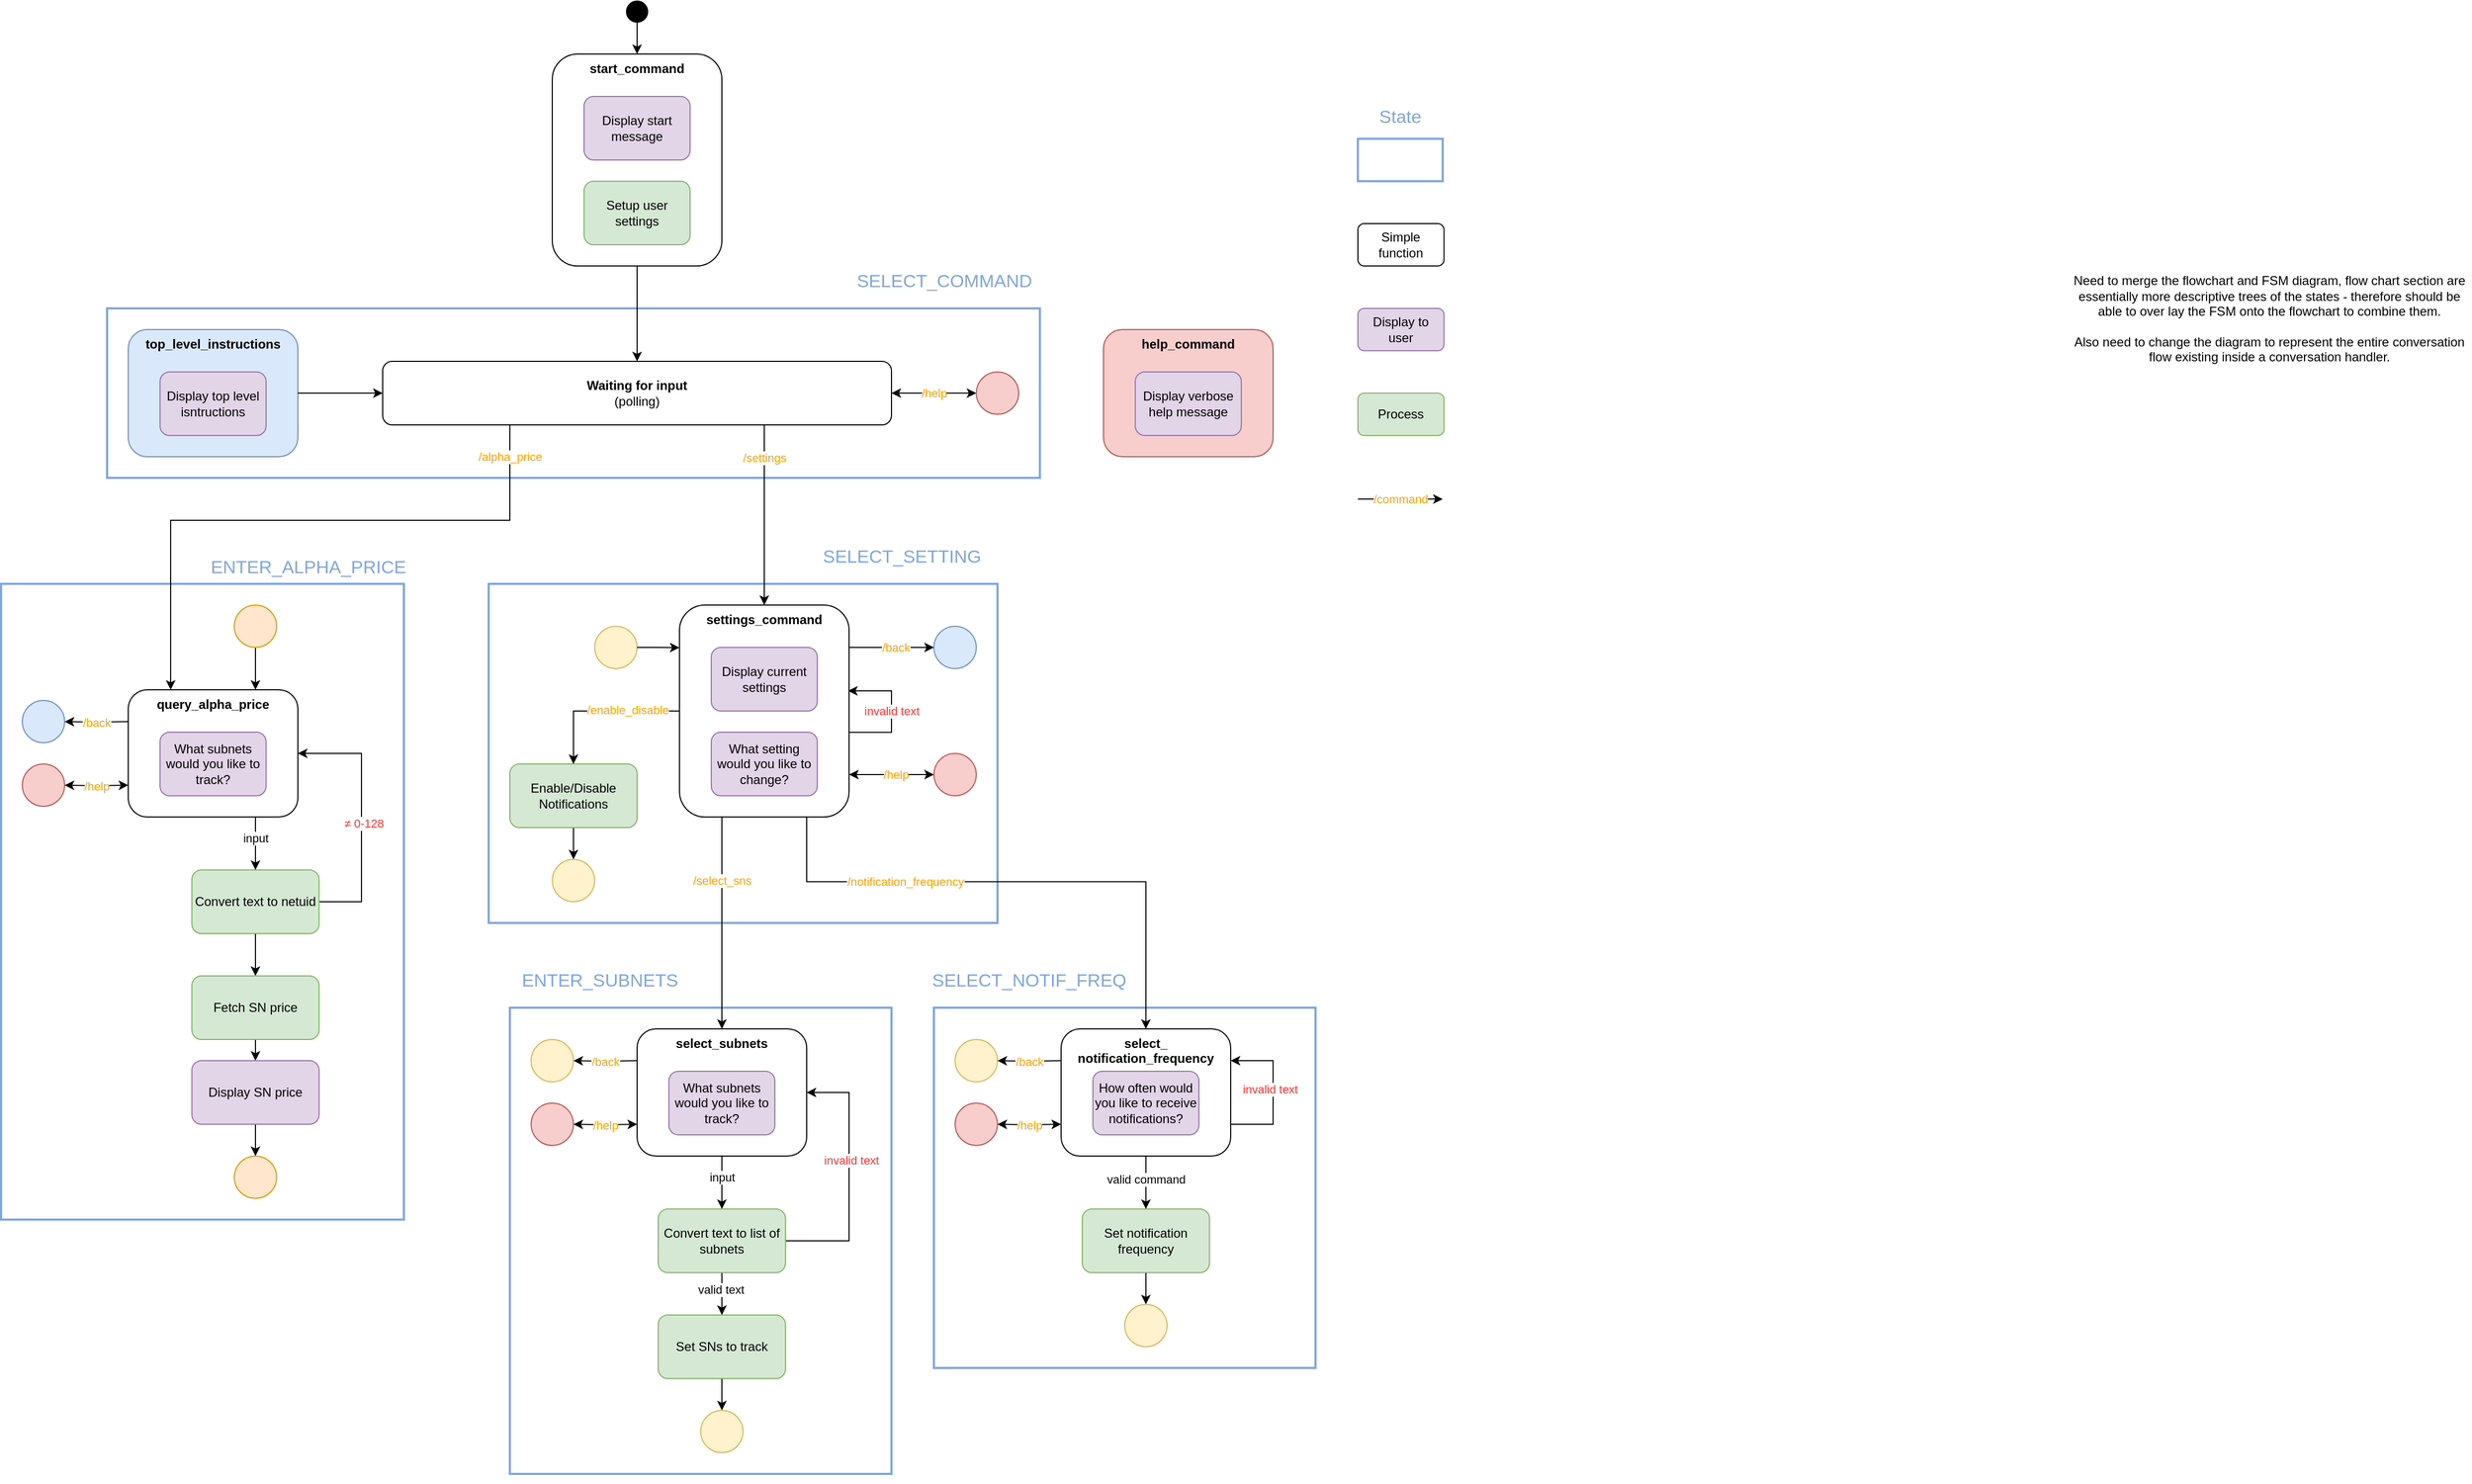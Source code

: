 <mxfile version="28.1.2">
  <diagram name="Page-1" id="XV9nOU-cCasRTA006Sbc">
    <mxGraphModel dx="2037" dy="1139" grid="1" gridSize="10" guides="1" tooltips="1" connect="1" arrows="1" fold="1" page="1" pageScale="1" pageWidth="3300" pageHeight="2339" math="0" shadow="0">
      <root>
        <mxCell id="0" />
        <mxCell id="vuhYbp5AzckPE8dJ_lm1-1" value="FSM Diagram" parent="0" />
        <mxCell id="vuhYbp5AzckPE8dJ_lm1-2" value="" style="rounded=0;whiteSpace=wrap;html=1;fillColor=none;strokeWidth=2;strokeColor=#7EA6E0;" vertex="1" parent="vuhYbp5AzckPE8dJ_lm1-1">
          <mxGeometry x="640" y="980" width="360" height="440" as="geometry" />
        </mxCell>
        <mxCell id="vuhYbp5AzckPE8dJ_lm1-6" value="&lt;font style=&quot;font-size: 17px;&quot;&gt;ENTER_SUBNETS&lt;/font&gt;" style="text;html=1;align=center;verticalAlign=middle;whiteSpace=wrap;rounded=0;fontColor=#7EA6E0;" vertex="1" parent="vuhYbp5AzckPE8dJ_lm1-1">
          <mxGeometry x="640" y="940" width="170" height="30" as="geometry" />
        </mxCell>
        <mxCell id="vuhYbp5AzckPE8dJ_lm1-36" value="&lt;font style=&quot;font-size: 17px;&quot;&gt;SELECT_SETTING&lt;/font&gt;" style="text;html=1;align=center;verticalAlign=middle;whiteSpace=wrap;rounded=0;fontColor=#7EA6E0;" vertex="1" parent="vuhYbp5AzckPE8dJ_lm1-1">
          <mxGeometry x="920" y="540" width="180" height="30" as="geometry" />
        </mxCell>
        <mxCell id="vuhYbp5AzckPE8dJ_lm1-56" value="&lt;font style=&quot;font-size: 17px;&quot;&gt;SELECT_NOTIF_FREQ&lt;/font&gt;" style="text;html=1;align=center;verticalAlign=middle;whiteSpace=wrap;rounded=0;fontColor=#7EA6E0;" vertex="1" parent="vuhYbp5AzckPE8dJ_lm1-1">
          <mxGeometry x="1040" y="940" width="180" height="30" as="geometry" />
        </mxCell>
        <mxCell id="vuhYbp5AzckPE8dJ_lm1-55" value="" style="rounded=0;whiteSpace=wrap;html=1;fillColor=none;strokeWidth=2;strokeColor=#7EA6E0;" vertex="1" parent="vuhYbp5AzckPE8dJ_lm1-1">
          <mxGeometry x="1040" y="980" width="360" height="340" as="geometry" />
        </mxCell>
        <mxCell id="vuhYbp5AzckPE8dJ_lm1-82" value="" style="rounded=0;whiteSpace=wrap;html=1;fillColor=none;strokeWidth=2;strokeColor=#7EA6E0;" vertex="1" parent="vuhYbp5AzckPE8dJ_lm1-1">
          <mxGeometry x="160" y="580" width="380" height="600" as="geometry" />
        </mxCell>
        <mxCell id="vuhYbp5AzckPE8dJ_lm1-83" value="&lt;font style=&quot;font-size: 17px;&quot;&gt;ENTER_ALPHA_PRICE&lt;/font&gt;" style="text;html=1;align=center;verticalAlign=middle;whiteSpace=wrap;rounded=0;fontColor=#7EA6E0;" vertex="1" parent="vuhYbp5AzckPE8dJ_lm1-1">
          <mxGeometry x="360" y="550" width="180" height="30" as="geometry" />
        </mxCell>
        <mxCell id="vuhYbp5AzckPE8dJ_lm1-116" style="edgeStyle=orthogonalEdgeStyle;rounded=0;orthogonalLoop=1;jettySize=auto;html=1;exitX=0.5;exitY=1;exitDx=0;exitDy=0;" edge="1" parent="vuhYbp5AzckPE8dJ_lm1-1" source="vuhYbp5AzckPE8dJ_lm1-82" target="vuhYbp5AzckPE8dJ_lm1-82">
          <mxGeometry relative="1" as="geometry" />
        </mxCell>
        <mxCell id="vuhYbp5AzckPE8dJ_lm1-123" value="" style="rounded=0;whiteSpace=wrap;html=1;fillColor=none;strokeWidth=2;strokeColor=#7EA6E0;" vertex="1" parent="vuhYbp5AzckPE8dJ_lm1-1">
          <mxGeometry x="260" y="320" width="880" height="160" as="geometry" />
        </mxCell>
        <mxCell id="g-q1b3k58Hb_5yhpZJCZ-4" value="&lt;font style=&quot;font-size: 17px;&quot;&gt;SELECT_COMMAND&lt;/font&gt;" style="text;html=1;align=center;verticalAlign=middle;whiteSpace=wrap;rounded=0;fontColor=#7EA6E0;" vertex="1" parent="vuhYbp5AzckPE8dJ_lm1-1">
          <mxGeometry x="960" y="280" width="180" height="30" as="geometry" />
        </mxCell>
        <mxCell id="vuhYbp5AzckPE8dJ_lm1-35" value="" style="rounded=0;whiteSpace=wrap;html=1;fillColor=none;strokeWidth=2;strokeColor=#7EA6E0;" vertex="1" parent="vuhYbp5AzckPE8dJ_lm1-1">
          <mxGeometry x="620" y="580" width="480" height="320" as="geometry" />
        </mxCell>
        <mxCell id="g-q1b3k58Hb_5yhpZJCZ-28" style="edgeStyle=orthogonalEdgeStyle;rounded=0;orthogonalLoop=1;jettySize=auto;html=1;exitX=0.5;exitY=1;exitDx=0;exitDy=0;" edge="1" parent="vuhYbp5AzckPE8dJ_lm1-1" source="vuhYbp5AzckPE8dJ_lm1-2" target="vuhYbp5AzckPE8dJ_lm1-2">
          <mxGeometry relative="1" as="geometry" />
        </mxCell>
        <mxCell id="1" value="Flowchart" parent="0" />
        <mxCell id="Lp4z5Caae7FcFv9rg25u-4" value="" style="ellipse;whiteSpace=wrap;html=1;aspect=fixed;labelBackgroundColor=#000000;textShadow=0;strokeColor=default;gradientColor=none;fillColor=#000000;" parent="1" vertex="1">
          <mxGeometry x="750" y="30" width="20" height="20" as="geometry" />
        </mxCell>
        <mxCell id="vuhYbp5AzckPE8dJ_lm1-118" style="edgeStyle=orthogonalEdgeStyle;rounded=0;orthogonalLoop=1;jettySize=auto;html=1;exitX=0.75;exitY=1;exitDx=0;exitDy=0;entryX=0.5;entryY=0;entryDx=0;entryDy=0;" edge="1" parent="1" source="Lp4z5Caae7FcFv9rg25u-6" target="Lp4z5Caae7FcFv9rg25u-12">
          <mxGeometry relative="1" as="geometry" />
        </mxCell>
        <mxCell id="vuhYbp5AzckPE8dJ_lm1-122" value="/settings" style="edgeLabel;html=1;align=center;verticalAlign=middle;resizable=0;points=[];fontColor=#FFA100;" vertex="1" connectable="0" parent="vuhYbp5AzckPE8dJ_lm1-118">
          <mxGeometry x="0.17" y="3" relative="1" as="geometry">
            <mxPoint x="-3" y="-69" as="offset" />
          </mxGeometry>
        </mxCell>
        <mxCell id="g-q1b3k58Hb_5yhpZJCZ-8" style="edgeStyle=orthogonalEdgeStyle;rounded=0;orthogonalLoop=1;jettySize=auto;html=1;exitX=0.25;exitY=1;exitDx=0;exitDy=0;entryX=0.25;entryY=0;entryDx=0;entryDy=0;" edge="1" parent="1" source="Lp4z5Caae7FcFv9rg25u-6" target="vuhYbp5AzckPE8dJ_lm1-88">
          <mxGeometry relative="1" as="geometry">
            <Array as="points">
              <mxPoint x="640" y="520" />
              <mxPoint x="320" y="520" />
            </Array>
          </mxGeometry>
        </mxCell>
        <mxCell id="g-q1b3k58Hb_5yhpZJCZ-9" value="/alpha_price" style="edgeLabel;html=1;align=center;verticalAlign=middle;resizable=0;points=[];fontColor=#FFA100;" vertex="1" connectable="0" parent="g-q1b3k58Hb_5yhpZJCZ-8">
          <mxGeometry x="-0.199" y="-5" relative="1" as="geometry">
            <mxPoint x="138" y="-55" as="offset" />
          </mxGeometry>
        </mxCell>
        <mxCell id="g-q1b3k58Hb_5yhpZJCZ-51" style="rounded=0;orthogonalLoop=1;jettySize=auto;html=1;exitX=1;exitY=0.5;exitDx=0;exitDy=0;entryX=0;entryY=0.5;entryDx=0;entryDy=0;edgeStyle=orthogonalEdgeStyle;startArrow=classic;startFill=1;" edge="1" parent="1" source="Lp4z5Caae7FcFv9rg25u-6" target="g-q1b3k58Hb_5yhpZJCZ-49">
          <mxGeometry relative="1" as="geometry" />
        </mxCell>
        <mxCell id="g-q1b3k58Hb_5yhpZJCZ-53" value="/help" style="edgeLabel;html=1;align=center;verticalAlign=middle;resizable=0;points=[];fontColor=#FFA100;" vertex="1" connectable="0" parent="g-q1b3k58Hb_5yhpZJCZ-51">
          <mxGeometry x="0.3" relative="1" as="geometry">
            <mxPoint x="-12" as="offset" />
          </mxGeometry>
        </mxCell>
        <mxCell id="Lp4z5Caae7FcFv9rg25u-6" value="&lt;b&gt;Waiting for input&lt;/b&gt;&lt;div&gt;(polling)&lt;/div&gt;" style="rounded=1;whiteSpace=wrap;html=1;" parent="1" vertex="1">
          <mxGeometry x="520" y="370" width="480" height="60" as="geometry" />
        </mxCell>
        <mxCell id="Lp4z5Caae7FcFv9rg25u-70" value="" style="ellipse;whiteSpace=wrap;html=1;aspect=fixed;fillColor=#dae8fc;strokeColor=#6c8ebf;" parent="1" vertex="1">
          <mxGeometry x="1040" y="620.0" width="40" height="40" as="geometry" />
        </mxCell>
        <mxCell id="vuhYbp5AzckPE8dJ_lm1-33" style="edgeStyle=orthogonalEdgeStyle;rounded=0;orthogonalLoop=1;jettySize=auto;html=1;exitX=0.5;exitY=1;exitDx=0;exitDy=0;entryX=0.5;entryY=0;entryDx=0;entryDy=0;" edge="1" parent="1" source="Lp4z5Caae7FcFv9rg25u-71" target="Lp4z5Caae7FcFv9rg25u-92">
          <mxGeometry relative="1" as="geometry" />
        </mxCell>
        <mxCell id="Lp4z5Caae7FcFv9rg25u-71" value="Enable/Disable Notifications" style="rounded=1;whiteSpace=wrap;html=1;fontSize=12;fillColor=#d5e8d4;strokeColor=#82b366;" parent="1" vertex="1">
          <mxGeometry x="640" y="750" width="120" height="60" as="geometry" />
        </mxCell>
        <mxCell id="Lp4z5Caae7FcFv9rg25u-92" value="" style="ellipse;whiteSpace=wrap;html=1;aspect=fixed;fillColor=#fff2cc;strokeColor=#d6b656;" parent="1" vertex="1">
          <mxGeometry x="680" y="840" width="40" height="40" as="geometry" />
        </mxCell>
        <mxCell id="Lp4z5Caae7FcFv9rg25u-93" value="" style="ellipse;whiteSpace=wrap;html=1;aspect=fixed;fillColor=#fff2cc;strokeColor=#d6b656;" parent="1" vertex="1">
          <mxGeometry x="720" y="620.0" width="40" height="40" as="geometry" />
        </mxCell>
        <mxCell id="6vMi8f0aGzAGG_0m192k-1" value="Need to merge the flowchart and FSM diagram, flow chart section are essentially more descriptive trees of the states - therefore should be able to over lay the FSM onto the flowchart to combine them.&lt;br&gt;&lt;br&gt;Also need to change the diagram to represent the entire conversation flow existing inside a conversation handler." style="text;html=1;align=center;verticalAlign=middle;whiteSpace=wrap;rounded=0;" vertex="1" parent="1">
          <mxGeometry x="2110" y="260" width="380" height="140" as="geometry" />
        </mxCell>
        <mxCell id="6vMi8f0aGzAGG_0m192k-5" value="Display to user" style="rounded=1;whiteSpace=wrap;html=1;fillColor=#e1d5e7;strokeColor=#9673a6;" vertex="1" parent="1">
          <mxGeometry x="1440" y="320" width="81.25" height="40" as="geometry" />
        </mxCell>
        <mxCell id="6vMi8f0aGzAGG_0m192k-6" value="Process" style="rounded=1;whiteSpace=wrap;html=1;fillColor=#d5e8d4;strokeColor=#82b366;" vertex="1" parent="1">
          <mxGeometry x="1440" y="400" width="81.25" height="40" as="geometry" />
        </mxCell>
        <mxCell id="6vMi8f0aGzAGG_0m192k-8" value="" style="rounded=0;whiteSpace=wrap;html=1;fillColor=none;strokeWidth=2;strokeColor=#7EA6E0;" vertex="1" parent="1">
          <mxGeometry x="1440" y="160" width="80" height="40" as="geometry" />
        </mxCell>
        <mxCell id="6vMi8f0aGzAGG_0m192k-9" value="&lt;font style=&quot;font-size: 17px;&quot;&gt;State&lt;/font&gt;" style="text;html=1;align=center;verticalAlign=middle;whiteSpace=wrap;rounded=0;fontColor=#7EA6E0;" vertex="1" parent="1">
          <mxGeometry x="1440" y="129.52" width="80" height="20" as="geometry" />
        </mxCell>
        <mxCell id="6vMi8f0aGzAGG_0m192k-12" value="Simple function" style="rounded=1;whiteSpace=wrap;html=1;" vertex="1" parent="1">
          <mxGeometry x="1440" y="240.0" width="81.25" height="40" as="geometry" />
        </mxCell>
        <mxCell id="vuhYbp5AzckPE8dJ_lm1-12" value="" style="group" vertex="1" connectable="0" parent="1">
          <mxGeometry x="810" y="621.17" width="310" height="330.0" as="geometry" />
        </mxCell>
        <mxCell id="vuhYbp5AzckPE8dJ_lm1-80" style="edgeStyle=orthogonalEdgeStyle;rounded=0;orthogonalLoop=1;jettySize=auto;html=1;exitX=1;exitY=0.75;exitDx=0;exitDy=0;entryX=0.994;entryY=0.405;entryDx=0;entryDy=0;entryPerimeter=0;" edge="1" parent="vuhYbp5AzckPE8dJ_lm1-12" source="Lp4z5Caae7FcFv9rg25u-12" target="Lp4z5Caae7FcFv9rg25u-12">
          <mxGeometry relative="1" as="geometry">
            <mxPoint x="150" y="68.83" as="targetPoint" />
            <Array as="points">
              <mxPoint x="150" y="99" />
              <mxPoint x="190" y="99" />
              <mxPoint x="190" y="60" />
            </Array>
          </mxGeometry>
        </mxCell>
        <mxCell id="vuhYbp5AzckPE8dJ_lm1-81" value="invalid text" style="edgeLabel;html=1;align=center;verticalAlign=middle;resizable=0;points=[];fontColor=#FF3333;" vertex="1" connectable="0" parent="vuhYbp5AzckPE8dJ_lm1-80">
          <mxGeometry x="0.121" relative="1" as="geometry">
            <mxPoint y="-6" as="offset" />
          </mxGeometry>
        </mxCell>
        <mxCell id="Lp4z5Caae7FcFv9rg25u-12" value="&lt;b&gt;settings_command&lt;/b&gt;" style="rounded=1;whiteSpace=wrap;html=1;fontSize=12;verticalAlign=top;" parent="vuhYbp5AzckPE8dJ_lm1-12" vertex="1">
          <mxGeometry x="-10" y="-21.17" width="160" height="200" as="geometry" />
        </mxCell>
        <mxCell id="Lp4z5Caae7FcFv9rg25u-66" value="Display current settings" style="rounded=1;whiteSpace=wrap;html=1;fillColor=#e1d5e7;strokeColor=#9673a6;" parent="vuhYbp5AzckPE8dJ_lm1-12" vertex="1">
          <mxGeometry x="20" y="18.83" width="100" height="60" as="geometry" />
        </mxCell>
        <mxCell id="Lp4z5Caae7FcFv9rg25u-67" value="What setting would you like to change?" style="rounded=1;whiteSpace=wrap;html=1;fillColor=#e1d5e7;strokeColor=#9673a6;" parent="vuhYbp5AzckPE8dJ_lm1-12" vertex="1">
          <mxGeometry x="20" y="98.83" width="100" height="60" as="geometry" />
        </mxCell>
        <mxCell id="vuhYbp5AzckPE8dJ_lm1-10" style="edgeStyle=orthogonalEdgeStyle;rounded=0;orthogonalLoop=1;jettySize=auto;html=1;exitX=0.5;exitY=1;exitDx=0;exitDy=0;" edge="1" parent="vuhYbp5AzckPE8dJ_lm1-12" source="Lp4z5Caae7FcFv9rg25u-12" target="Lp4z5Caae7FcFv9rg25u-12">
          <mxGeometry relative="1" as="geometry" />
        </mxCell>
        <mxCell id="vuhYbp5AzckPE8dJ_lm1-11" style="edgeStyle=orthogonalEdgeStyle;rounded=0;orthogonalLoop=1;jettySize=auto;html=1;exitX=0.5;exitY=1;exitDx=0;exitDy=0;" edge="1" parent="vuhYbp5AzckPE8dJ_lm1-12" source="Lp4z5Caae7FcFv9rg25u-12" target="Lp4z5Caae7FcFv9rg25u-12">
          <mxGeometry relative="1" as="geometry" />
        </mxCell>
        <mxCell id="g-q1b3k58Hb_5yhpZJCZ-57" value="" style="ellipse;whiteSpace=wrap;html=1;aspect=fixed;fillColor=#f8cecc;strokeColor=#b85450;" vertex="1" parent="vuhYbp5AzckPE8dJ_lm1-12">
          <mxGeometry x="230" y="118.83" width="40" height="40" as="geometry" />
        </mxCell>
        <mxCell id="g-q1b3k58Hb_5yhpZJCZ-58" style="edgeStyle=orthogonalEdgeStyle;rounded=0;orthogonalLoop=1;jettySize=auto;html=1;entryX=0;entryY=0.5;entryDx=0;entryDy=0;startArrow=classic;startFill=1;" edge="1" target="g-q1b3k58Hb_5yhpZJCZ-57" parent="vuhYbp5AzckPE8dJ_lm1-12">
          <mxGeometry relative="1" as="geometry">
            <mxPoint x="150" y="138.83" as="sourcePoint" />
            <Array as="points">
              <mxPoint x="150" y="138.83" />
            </Array>
          </mxGeometry>
        </mxCell>
        <mxCell id="g-q1b3k58Hb_5yhpZJCZ-59" value="/help" style="edgeLabel;html=1;align=center;verticalAlign=middle;resizable=0;points=[];fontColor=#FFA100;" vertex="1" connectable="0" parent="g-q1b3k58Hb_5yhpZJCZ-58">
          <mxGeometry x="0.24" y="-3" relative="1" as="geometry">
            <mxPoint x="-6" y="-3" as="offset" />
          </mxGeometry>
        </mxCell>
        <mxCell id="vuhYbp5AzckPE8dJ_lm1-20" value="" style="group" vertex="1" connectable="0" parent="1">
          <mxGeometry x="1200" y="340" width="160" height="120" as="geometry" />
        </mxCell>
        <mxCell id="vuhYbp5AzckPE8dJ_lm1-14" value="&lt;b&gt;help_command&lt;/b&gt;" style="rounded=1;whiteSpace=wrap;html=1;fontSize=12;verticalAlign=top;fillColor=#f8cecc;strokeColor=#b85450;" vertex="1" parent="vuhYbp5AzckPE8dJ_lm1-20">
          <mxGeometry width="160" height="120" as="geometry" />
        </mxCell>
        <mxCell id="vuhYbp5AzckPE8dJ_lm1-15" value="Display verbose help message" style="rounded=1;whiteSpace=wrap;html=1;fillColor=#e1d5e7;strokeColor=#9673a6;" vertex="1" parent="vuhYbp5AzckPE8dJ_lm1-20">
          <mxGeometry x="30" y="40.0" width="100" height="60" as="geometry" />
        </mxCell>
        <mxCell id="vuhYbp5AzckPE8dJ_lm1-17" style="edgeStyle=orthogonalEdgeStyle;rounded=0;orthogonalLoop=1;jettySize=auto;html=1;exitX=0.5;exitY=1;exitDx=0;exitDy=0;" edge="1" parent="vuhYbp5AzckPE8dJ_lm1-20" source="vuhYbp5AzckPE8dJ_lm1-14" target="vuhYbp5AzckPE8dJ_lm1-14">
          <mxGeometry relative="1" as="geometry" />
        </mxCell>
        <mxCell id="vuhYbp5AzckPE8dJ_lm1-18" style="edgeStyle=orthogonalEdgeStyle;rounded=0;orthogonalLoop=1;jettySize=auto;html=1;exitX=0.5;exitY=1;exitDx=0;exitDy=0;" edge="1" parent="vuhYbp5AzckPE8dJ_lm1-20" source="vuhYbp5AzckPE8dJ_lm1-14" target="vuhYbp5AzckPE8dJ_lm1-14">
          <mxGeometry relative="1" as="geometry" />
        </mxCell>
        <mxCell id="vuhYbp5AzckPE8dJ_lm1-19" style="edgeStyle=orthogonalEdgeStyle;rounded=0;orthogonalLoop=1;jettySize=auto;html=1;exitX=0.5;exitY=1;exitDx=0;exitDy=0;" edge="1" parent="vuhYbp5AzckPE8dJ_lm1-20" source="vuhYbp5AzckPE8dJ_lm1-14" target="vuhYbp5AzckPE8dJ_lm1-14">
          <mxGeometry relative="1" as="geometry" />
        </mxCell>
        <mxCell id="vuhYbp5AzckPE8dJ_lm1-22" value="" style="group" vertex="1" connectable="0" parent="1">
          <mxGeometry x="280" y="340" width="160" height="120" as="geometry" />
        </mxCell>
        <mxCell id="vuhYbp5AzckPE8dJ_lm1-23" value="&lt;b&gt;top_level_instructions&lt;/b&gt;" style="rounded=1;whiteSpace=wrap;html=1;fontSize=12;verticalAlign=top;fillColor=#dae8fc;strokeColor=#6c8ebf;" vertex="1" parent="vuhYbp5AzckPE8dJ_lm1-22">
          <mxGeometry width="160" height="120" as="geometry" />
        </mxCell>
        <mxCell id="vuhYbp5AzckPE8dJ_lm1-24" value="Display top level isntructions" style="rounded=1;whiteSpace=wrap;html=1;fillColor=#e1d5e7;strokeColor=#9673a6;" vertex="1" parent="vuhYbp5AzckPE8dJ_lm1-22">
          <mxGeometry x="30" y="40.0" width="100" height="60" as="geometry" />
        </mxCell>
        <mxCell id="vuhYbp5AzckPE8dJ_lm1-25" style="edgeStyle=orthogonalEdgeStyle;rounded=0;orthogonalLoop=1;jettySize=auto;html=1;exitX=0.5;exitY=1;exitDx=0;exitDy=0;" edge="1" parent="vuhYbp5AzckPE8dJ_lm1-22" source="vuhYbp5AzckPE8dJ_lm1-23" target="vuhYbp5AzckPE8dJ_lm1-23">
          <mxGeometry relative="1" as="geometry" />
        </mxCell>
        <mxCell id="vuhYbp5AzckPE8dJ_lm1-26" style="edgeStyle=orthogonalEdgeStyle;rounded=0;orthogonalLoop=1;jettySize=auto;html=1;exitX=0.5;exitY=1;exitDx=0;exitDy=0;" edge="1" parent="vuhYbp5AzckPE8dJ_lm1-22" source="vuhYbp5AzckPE8dJ_lm1-23" target="vuhYbp5AzckPE8dJ_lm1-23">
          <mxGeometry relative="1" as="geometry" />
        </mxCell>
        <mxCell id="vuhYbp5AzckPE8dJ_lm1-27" style="edgeStyle=orthogonalEdgeStyle;rounded=0;orthogonalLoop=1;jettySize=auto;html=1;exitX=0.5;exitY=1;exitDx=0;exitDy=0;" edge="1" parent="vuhYbp5AzckPE8dJ_lm1-22" source="vuhYbp5AzckPE8dJ_lm1-23" target="vuhYbp5AzckPE8dJ_lm1-23">
          <mxGeometry relative="1" as="geometry" />
        </mxCell>
        <mxCell id="vuhYbp5AzckPE8dJ_lm1-29" style="edgeStyle=orthogonalEdgeStyle;rounded=0;orthogonalLoop=1;jettySize=auto;html=1;entryX=0;entryY=0.5;entryDx=0;entryDy=0;" edge="1" parent="1" target="Lp4z5Caae7FcFv9rg25u-70">
          <mxGeometry relative="1" as="geometry">
            <mxPoint x="960" y="640" as="sourcePoint" />
            <Array as="points">
              <mxPoint x="960" y="640" />
            </Array>
          </mxGeometry>
        </mxCell>
        <mxCell id="vuhYbp5AzckPE8dJ_lm1-31" value="/back" style="edgeLabel;html=1;align=center;verticalAlign=middle;resizable=0;points=[];fontColor=#FFA100;" vertex="1" connectable="0" parent="vuhYbp5AzckPE8dJ_lm1-29">
          <mxGeometry x="0.24" y="-3" relative="1" as="geometry">
            <mxPoint x="-6" y="-3" as="offset" />
          </mxGeometry>
        </mxCell>
        <mxCell id="vuhYbp5AzckPE8dJ_lm1-30" style="edgeStyle=orthogonalEdgeStyle;rounded=0;orthogonalLoop=1;jettySize=auto;html=1;exitX=1;exitY=0.5;exitDx=0;exitDy=0;entryX=0;entryY=0.201;entryDx=0;entryDy=0;entryPerimeter=0;" edge="1" parent="1" source="Lp4z5Caae7FcFv9rg25u-93" target="Lp4z5Caae7FcFv9rg25u-12">
          <mxGeometry relative="1" as="geometry" />
        </mxCell>
        <mxCell id="vuhYbp5AzckPE8dJ_lm1-32" style="edgeStyle=orthogonalEdgeStyle;rounded=0;orthogonalLoop=1;jettySize=auto;html=1;exitX=0;exitY=0.5;exitDx=0;exitDy=0;entryX=0.5;entryY=0;entryDx=0;entryDy=0;" edge="1" parent="1" source="Lp4z5Caae7FcFv9rg25u-12" target="Lp4z5Caae7FcFv9rg25u-71">
          <mxGeometry relative="1" as="geometry" />
        </mxCell>
        <mxCell id="vuhYbp5AzckPE8dJ_lm1-34" value="/enable_disable" style="edgeLabel;html=1;align=center;verticalAlign=middle;resizable=0;points=[];fontColor=#FFA100;" vertex="1" connectable="0" parent="vuhYbp5AzckPE8dJ_lm1-32">
          <mxGeometry x="-0.356" y="2" relative="1" as="geometry">
            <mxPoint x="-1" y="-3" as="offset" />
          </mxGeometry>
        </mxCell>
        <mxCell id="vuhYbp5AzckPE8dJ_lm1-37" value="" style="group" vertex="1" connectable="0" parent="1">
          <mxGeometry x="760" y="1000" width="160" height="120" as="geometry" />
        </mxCell>
        <mxCell id="vuhYbp5AzckPE8dJ_lm1-38" value="&lt;b&gt;select_subnets&lt;/b&gt;" style="rounded=1;whiteSpace=wrap;html=1;fontSize=12;verticalAlign=top;" vertex="1" parent="vuhYbp5AzckPE8dJ_lm1-37">
          <mxGeometry width="160" height="120" as="geometry" />
        </mxCell>
        <mxCell id="vuhYbp5AzckPE8dJ_lm1-39" value="What subnets would you like to track?" style="rounded=1;whiteSpace=wrap;html=1;fillColor=#e1d5e7;strokeColor=#9673a6;" vertex="1" parent="vuhYbp5AzckPE8dJ_lm1-37">
          <mxGeometry x="30" y="40.0" width="100" height="60" as="geometry" />
        </mxCell>
        <mxCell id="vuhYbp5AzckPE8dJ_lm1-40" style="edgeStyle=orthogonalEdgeStyle;rounded=0;orthogonalLoop=1;jettySize=auto;html=1;exitX=0.5;exitY=1;exitDx=0;exitDy=0;" edge="1" parent="vuhYbp5AzckPE8dJ_lm1-37" source="vuhYbp5AzckPE8dJ_lm1-38" target="vuhYbp5AzckPE8dJ_lm1-38">
          <mxGeometry relative="1" as="geometry" />
        </mxCell>
        <mxCell id="vuhYbp5AzckPE8dJ_lm1-41" style="edgeStyle=orthogonalEdgeStyle;rounded=0;orthogonalLoop=1;jettySize=auto;html=1;exitX=0.5;exitY=1;exitDx=0;exitDy=0;" edge="1" parent="vuhYbp5AzckPE8dJ_lm1-37" source="vuhYbp5AzckPE8dJ_lm1-38" target="vuhYbp5AzckPE8dJ_lm1-38">
          <mxGeometry relative="1" as="geometry" />
        </mxCell>
        <mxCell id="vuhYbp5AzckPE8dJ_lm1-42" style="edgeStyle=orthogonalEdgeStyle;rounded=0;orthogonalLoop=1;jettySize=auto;html=1;exitX=0.5;exitY=1;exitDx=0;exitDy=0;" edge="1" parent="vuhYbp5AzckPE8dJ_lm1-37" source="vuhYbp5AzckPE8dJ_lm1-38" target="vuhYbp5AzckPE8dJ_lm1-38">
          <mxGeometry relative="1" as="geometry" />
        </mxCell>
        <mxCell id="vuhYbp5AzckPE8dJ_lm1-44" style="edgeStyle=orthogonalEdgeStyle;rounded=0;orthogonalLoop=1;jettySize=auto;html=1;exitX=0.5;exitY=1;exitDx=0;exitDy=0;entryX=0.5;entryY=0;entryDx=0;entryDy=0;" edge="1" parent="1" source="vuhYbp5AzckPE8dJ_lm1-38" target="Lp4z5Caae7FcFv9rg25u-90">
          <mxGeometry relative="1" as="geometry" />
        </mxCell>
        <mxCell id="vuhYbp5AzckPE8dJ_lm1-49" value="input" style="edgeLabel;html=1;align=center;verticalAlign=middle;resizable=0;points=[];" vertex="1" connectable="0" parent="vuhYbp5AzckPE8dJ_lm1-44">
          <mxGeometry x="-0.064" y="-1" relative="1" as="geometry">
            <mxPoint x="1" y="-4" as="offset" />
          </mxGeometry>
        </mxCell>
        <mxCell id="vuhYbp5AzckPE8dJ_lm1-46" value="" style="ellipse;whiteSpace=wrap;html=1;aspect=fixed;fillColor=#fff2cc;strokeColor=#d6b656;direction=south;" vertex="1" parent="1">
          <mxGeometry x="660" y="1010" width="40" height="40" as="geometry" />
        </mxCell>
        <mxCell id="vuhYbp5AzckPE8dJ_lm1-47" style="edgeStyle=orthogonalEdgeStyle;rounded=0;orthogonalLoop=1;jettySize=auto;html=1;" edge="1" parent="1" target="vuhYbp5AzckPE8dJ_lm1-46">
          <mxGeometry relative="1" as="geometry">
            <mxPoint x="760" y="1030" as="sourcePoint" />
          </mxGeometry>
        </mxCell>
        <mxCell id="vuhYbp5AzckPE8dJ_lm1-48" value="/back" style="edgeLabel;html=1;align=center;verticalAlign=middle;resizable=0;points=[];fontColor=#FFA100;" vertex="1" connectable="0" parent="vuhYbp5AzckPE8dJ_lm1-47">
          <mxGeometry x="-0.144" y="1" relative="1" as="geometry">
            <mxPoint x="-4" y="-1" as="offset" />
          </mxGeometry>
        </mxCell>
        <mxCell id="vuhYbp5AzckPE8dJ_lm1-57" style="edgeStyle=orthogonalEdgeStyle;rounded=0;orthogonalLoop=1;jettySize=auto;html=1;exitX=0.5;exitY=1;exitDx=0;exitDy=0;entryX=0.5;entryY=0;entryDx=0;entryDy=0;" edge="1" source="vuhYbp5AzckPE8dJ_lm1-58" target="vuhYbp5AzckPE8dJ_lm1-59" parent="1">
          <mxGeometry relative="1" as="geometry" />
        </mxCell>
        <mxCell id="vuhYbp5AzckPE8dJ_lm1-58" value="Set notification frequency" style="rounded=1;whiteSpace=wrap;html=1;fontSize=12;fillColor=#d5e8d4;strokeColor=#82b366;" vertex="1" parent="1">
          <mxGeometry x="1180" y="1170.0" width="120" height="60" as="geometry" />
        </mxCell>
        <mxCell id="vuhYbp5AzckPE8dJ_lm1-59" value="" style="ellipse;whiteSpace=wrap;html=1;aspect=fixed;fillColor=#fff2cc;strokeColor=#d6b656;" vertex="1" parent="1">
          <mxGeometry x="1220" y="1260" width="40" height="40" as="geometry" />
        </mxCell>
        <mxCell id="vuhYbp5AzckPE8dJ_lm1-60" value="" style="group" vertex="1" connectable="0" parent="1">
          <mxGeometry x="1160" y="1000" width="160" height="120" as="geometry" />
        </mxCell>
        <mxCell id="vuhYbp5AzckPE8dJ_lm1-61" value="&lt;b&gt;select_&lt;/b&gt;&lt;div&gt;&lt;b&gt;notification_frequency&lt;/b&gt;&lt;/div&gt;" style="rounded=1;whiteSpace=wrap;html=1;fontSize=12;verticalAlign=top;" vertex="1" parent="vuhYbp5AzckPE8dJ_lm1-60">
          <mxGeometry width="160" height="120" as="geometry" />
        </mxCell>
        <mxCell id="vuhYbp5AzckPE8dJ_lm1-62" value="How often would you like to receive notifications?" style="rounded=1;whiteSpace=wrap;html=1;fillColor=#e1d5e7;strokeColor=#9673a6;" vertex="1" parent="vuhYbp5AzckPE8dJ_lm1-60">
          <mxGeometry x="30" y="40.0" width="100" height="60" as="geometry" />
        </mxCell>
        <mxCell id="vuhYbp5AzckPE8dJ_lm1-63" style="edgeStyle=orthogonalEdgeStyle;rounded=0;orthogonalLoop=1;jettySize=auto;html=1;exitX=0.5;exitY=1;exitDx=0;exitDy=0;" edge="1" parent="vuhYbp5AzckPE8dJ_lm1-60" source="vuhYbp5AzckPE8dJ_lm1-61" target="vuhYbp5AzckPE8dJ_lm1-61">
          <mxGeometry relative="1" as="geometry" />
        </mxCell>
        <mxCell id="vuhYbp5AzckPE8dJ_lm1-64" style="edgeStyle=orthogonalEdgeStyle;rounded=0;orthogonalLoop=1;jettySize=auto;html=1;exitX=0.5;exitY=1;exitDx=0;exitDy=0;" edge="1" parent="vuhYbp5AzckPE8dJ_lm1-60" source="vuhYbp5AzckPE8dJ_lm1-61" target="vuhYbp5AzckPE8dJ_lm1-61">
          <mxGeometry relative="1" as="geometry" />
        </mxCell>
        <mxCell id="vuhYbp5AzckPE8dJ_lm1-65" style="edgeStyle=orthogonalEdgeStyle;rounded=0;orthogonalLoop=1;jettySize=auto;html=1;exitX=0.5;exitY=1;exitDx=0;exitDy=0;" edge="1" parent="vuhYbp5AzckPE8dJ_lm1-60" source="vuhYbp5AzckPE8dJ_lm1-61" target="vuhYbp5AzckPE8dJ_lm1-61">
          <mxGeometry relative="1" as="geometry" />
        </mxCell>
        <mxCell id="vuhYbp5AzckPE8dJ_lm1-66" style="edgeStyle=orthogonalEdgeStyle;rounded=0;orthogonalLoop=1;jettySize=auto;html=1;exitX=1;exitY=0.75;exitDx=0;exitDy=0;entryX=1;entryY=0.25;entryDx=0;entryDy=0;" edge="1" parent="vuhYbp5AzckPE8dJ_lm1-60" source="vuhYbp5AzckPE8dJ_lm1-61" target="vuhYbp5AzckPE8dJ_lm1-61">
          <mxGeometry relative="1" as="geometry">
            <Array as="points">
              <mxPoint x="200" y="90" />
              <mxPoint x="200" y="30" />
            </Array>
          </mxGeometry>
        </mxCell>
        <mxCell id="vuhYbp5AzckPE8dJ_lm1-67" value="invalid text" style="edgeLabel;html=1;align=center;verticalAlign=middle;resizable=0;points=[];fontColor=#FF3333;" vertex="1" connectable="0" parent="vuhYbp5AzckPE8dJ_lm1-66">
          <mxGeometry x="0.053" y="3" relative="1" as="geometry">
            <mxPoint as="offset" />
          </mxGeometry>
        </mxCell>
        <mxCell id="vuhYbp5AzckPE8dJ_lm1-68" style="edgeStyle=orthogonalEdgeStyle;rounded=0;orthogonalLoop=1;jettySize=auto;html=1;exitX=0.5;exitY=1;exitDx=0;exitDy=0;entryX=0.5;entryY=0;entryDx=0;entryDy=0;" edge="1" source="vuhYbp5AzckPE8dJ_lm1-61" target="vuhYbp5AzckPE8dJ_lm1-58" parent="1">
          <mxGeometry relative="1" as="geometry" />
        </mxCell>
        <mxCell id="vuhYbp5AzckPE8dJ_lm1-75" value="valid command" style="edgeLabel;html=1;align=center;verticalAlign=middle;resizable=0;points=[];" vertex="1" connectable="0" parent="vuhYbp5AzckPE8dJ_lm1-68">
          <mxGeometry x="-0.12" relative="1" as="geometry">
            <mxPoint as="offset" />
          </mxGeometry>
        </mxCell>
        <mxCell id="vuhYbp5AzckPE8dJ_lm1-70" value="" style="ellipse;whiteSpace=wrap;html=1;aspect=fixed;fillColor=#fff2cc;strokeColor=#d6b656;direction=south;" vertex="1" parent="1">
          <mxGeometry x="1060" y="1010" width="40" height="40" as="geometry" />
        </mxCell>
        <mxCell id="vuhYbp5AzckPE8dJ_lm1-71" style="edgeStyle=orthogonalEdgeStyle;rounded=0;orthogonalLoop=1;jettySize=auto;html=1;" edge="1" target="vuhYbp5AzckPE8dJ_lm1-70" parent="1">
          <mxGeometry relative="1" as="geometry">
            <mxPoint x="1160" y="1030" as="sourcePoint" />
          </mxGeometry>
        </mxCell>
        <mxCell id="vuhYbp5AzckPE8dJ_lm1-72" value="/back" style="edgeLabel;html=1;align=center;verticalAlign=middle;resizable=0;points=[];fontColor=#FFA100;" vertex="1" connectable="0" parent="vuhYbp5AzckPE8dJ_lm1-71">
          <mxGeometry x="-0.144" y="1" relative="1" as="geometry">
            <mxPoint x="-4" y="-1" as="offset" />
          </mxGeometry>
        </mxCell>
        <mxCell id="vuhYbp5AzckPE8dJ_lm1-77" style="edgeStyle=orthogonalEdgeStyle;rounded=0;orthogonalLoop=1;jettySize=auto;html=1;exitX=0.75;exitY=1;exitDx=0;exitDy=0;entryX=0.5;entryY=0;entryDx=0;entryDy=0;" edge="1" parent="1" source="Lp4z5Caae7FcFv9rg25u-12" target="vuhYbp5AzckPE8dJ_lm1-61">
          <mxGeometry relative="1" as="geometry">
            <Array as="points">
              <mxPoint x="930" y="861.17" />
              <mxPoint x="1250" y="861.17" />
            </Array>
          </mxGeometry>
        </mxCell>
        <mxCell id="vuhYbp5AzckPE8dJ_lm1-78" value="/notification_frequency" style="edgeLabel;html=1;align=center;verticalAlign=middle;resizable=0;points=[];fontColor=#FFA100;" vertex="1" connectable="0" parent="vuhYbp5AzckPE8dJ_lm1-77">
          <mxGeometry x="0.356" y="3" relative="1" as="geometry">
            <mxPoint x="-199" y="3" as="offset" />
          </mxGeometry>
        </mxCell>
        <mxCell id="vuhYbp5AzckPE8dJ_lm1-105" style="edgeStyle=orthogonalEdgeStyle;rounded=0;orthogonalLoop=1;jettySize=auto;html=1;exitX=1;exitY=0.5;exitDx=0;exitDy=0;entryX=1;entryY=0.5;entryDx=0;entryDy=0;" edge="1" parent="1" source="vuhYbp5AzckPE8dJ_lm1-85" target="vuhYbp5AzckPE8dJ_lm1-88">
          <mxGeometry relative="1" as="geometry">
            <Array as="points">
              <mxPoint x="500" y="880" />
              <mxPoint x="500" y="740" />
            </Array>
          </mxGeometry>
        </mxCell>
        <mxCell id="vuhYbp5AzckPE8dJ_lm1-107" value="&lt;font style=&quot;color: rgb(255, 51, 51);&quot;&gt;≠ 0-128&lt;/font&gt;" style="edgeLabel;html=1;align=center;verticalAlign=middle;resizable=0;points=[];" vertex="1" connectable="0" parent="vuhYbp5AzckPE8dJ_lm1-105">
          <mxGeometry x="-0.044" y="-2" relative="1" as="geometry">
            <mxPoint as="offset" />
          </mxGeometry>
        </mxCell>
        <mxCell id="vuhYbp5AzckPE8dJ_lm1-109" style="edgeStyle=orthogonalEdgeStyle;rounded=0;orthogonalLoop=1;jettySize=auto;html=1;entryX=0.5;entryY=0;entryDx=0;entryDy=0;" edge="1" parent="1" source="vuhYbp5AzckPE8dJ_lm1-85" target="vuhYbp5AzckPE8dJ_lm1-108">
          <mxGeometry relative="1" as="geometry" />
        </mxCell>
        <mxCell id="vuhYbp5AzckPE8dJ_lm1-85" value="Convert text to netuid" style="rounded=1;whiteSpace=wrap;html=1;fontSize=12;fillColor=#d5e8d4;strokeColor=#82b366;" vertex="1" parent="1">
          <mxGeometry x="340" y="850.0" width="120" height="60" as="geometry" />
        </mxCell>
        <mxCell id="vuhYbp5AzckPE8dJ_lm1-86" value="" style="ellipse;whiteSpace=wrap;html=1;aspect=fixed;fillColor=#ffe6cc;strokeColor=#d79b00;" vertex="1" parent="1">
          <mxGeometry x="380" y="1120" width="40" height="40" as="geometry" />
        </mxCell>
        <mxCell id="vuhYbp5AzckPE8dJ_lm1-87" value="" style="group" vertex="1" connectable="0" parent="1">
          <mxGeometry x="280" y="680" width="160" height="120" as="geometry" />
        </mxCell>
        <mxCell id="vuhYbp5AzckPE8dJ_lm1-88" value="&lt;b&gt;query_alpha_price&lt;/b&gt;" style="rounded=1;whiteSpace=wrap;html=1;fontSize=12;verticalAlign=top;" vertex="1" parent="vuhYbp5AzckPE8dJ_lm1-87">
          <mxGeometry width="160" height="120" as="geometry" />
        </mxCell>
        <mxCell id="vuhYbp5AzckPE8dJ_lm1-89" value="What subnets would you like to track?" style="rounded=1;whiteSpace=wrap;html=1;fillColor=#e1d5e7;strokeColor=#9673a6;" vertex="1" parent="vuhYbp5AzckPE8dJ_lm1-87">
          <mxGeometry x="30" y="40.0" width="100" height="60" as="geometry" />
        </mxCell>
        <mxCell id="vuhYbp5AzckPE8dJ_lm1-90" style="edgeStyle=orthogonalEdgeStyle;rounded=0;orthogonalLoop=1;jettySize=auto;html=1;exitX=0.5;exitY=1;exitDx=0;exitDy=0;" edge="1" parent="vuhYbp5AzckPE8dJ_lm1-87" source="vuhYbp5AzckPE8dJ_lm1-88" target="vuhYbp5AzckPE8dJ_lm1-88">
          <mxGeometry relative="1" as="geometry" />
        </mxCell>
        <mxCell id="vuhYbp5AzckPE8dJ_lm1-91" style="edgeStyle=orthogonalEdgeStyle;rounded=0;orthogonalLoop=1;jettySize=auto;html=1;exitX=0.5;exitY=1;exitDx=0;exitDy=0;" edge="1" parent="vuhYbp5AzckPE8dJ_lm1-87" source="vuhYbp5AzckPE8dJ_lm1-88" target="vuhYbp5AzckPE8dJ_lm1-88">
          <mxGeometry relative="1" as="geometry" />
        </mxCell>
        <mxCell id="vuhYbp5AzckPE8dJ_lm1-92" style="edgeStyle=orthogonalEdgeStyle;rounded=0;orthogonalLoop=1;jettySize=auto;html=1;exitX=0.5;exitY=1;exitDx=0;exitDy=0;" edge="1" parent="vuhYbp5AzckPE8dJ_lm1-87" source="vuhYbp5AzckPE8dJ_lm1-88" target="vuhYbp5AzckPE8dJ_lm1-88">
          <mxGeometry relative="1" as="geometry" />
        </mxCell>
        <mxCell id="vuhYbp5AzckPE8dJ_lm1-97" value="" style="ellipse;whiteSpace=wrap;html=1;aspect=fixed;fillColor=#dae8fc;strokeColor=#6c8ebf;direction=south;" vertex="1" parent="1">
          <mxGeometry x="180" y="690" width="40" height="40" as="geometry" />
        </mxCell>
        <mxCell id="vuhYbp5AzckPE8dJ_lm1-98" style="edgeStyle=orthogonalEdgeStyle;rounded=0;orthogonalLoop=1;jettySize=auto;html=1;" edge="1" target="vuhYbp5AzckPE8dJ_lm1-97" parent="1">
          <mxGeometry relative="1" as="geometry">
            <mxPoint x="280" y="710" as="sourcePoint" />
          </mxGeometry>
        </mxCell>
        <mxCell id="vuhYbp5AzckPE8dJ_lm1-99" value="/back" style="edgeLabel;html=1;align=center;verticalAlign=middle;resizable=0;points=[];fontColor=#FFA100;" vertex="1" connectable="0" parent="vuhYbp5AzckPE8dJ_lm1-98">
          <mxGeometry x="-0.144" y="1" relative="1" as="geometry">
            <mxPoint x="-4" y="-1" as="offset" />
          </mxGeometry>
        </mxCell>
        <mxCell id="vuhYbp5AzckPE8dJ_lm1-101" style="edgeStyle=orthogonalEdgeStyle;rounded=0;orthogonalLoop=1;jettySize=auto;html=1;exitX=0.5;exitY=1;exitDx=0;exitDy=0;entryX=0.75;entryY=0;entryDx=0;entryDy=0;" edge="1" parent="1" source="vuhYbp5AzckPE8dJ_lm1-100" target="vuhYbp5AzckPE8dJ_lm1-88">
          <mxGeometry relative="1" as="geometry" />
        </mxCell>
        <mxCell id="vuhYbp5AzckPE8dJ_lm1-100" value="" style="ellipse;whiteSpace=wrap;html=1;aspect=fixed;fillColor=#ffe6cc;strokeColor=#d79b00;" vertex="1" parent="1">
          <mxGeometry x="380" y="600" width="40" height="40" as="geometry" />
        </mxCell>
        <mxCell id="vuhYbp5AzckPE8dJ_lm1-102" style="edgeStyle=orthogonalEdgeStyle;rounded=0;orthogonalLoop=1;jettySize=auto;html=1;exitX=0.75;exitY=1;exitDx=0;exitDy=0;" edge="1" parent="1" source="vuhYbp5AzckPE8dJ_lm1-88" target="vuhYbp5AzckPE8dJ_lm1-85">
          <mxGeometry relative="1" as="geometry" />
        </mxCell>
        <mxCell id="vuhYbp5AzckPE8dJ_lm1-103" value="input" style="edgeLabel;html=1;align=center;verticalAlign=middle;resizable=0;points=[];" vertex="1" connectable="0" parent="vuhYbp5AzckPE8dJ_lm1-102">
          <mxGeometry x="0.19" relative="1" as="geometry">
            <mxPoint y="-10" as="offset" />
          </mxGeometry>
        </mxCell>
        <mxCell id="vuhYbp5AzckPE8dJ_lm1-114" style="edgeStyle=orthogonalEdgeStyle;rounded=0;orthogonalLoop=1;jettySize=auto;html=1;exitX=0.5;exitY=1;exitDx=0;exitDy=0;entryX=0.5;entryY=0;entryDx=0;entryDy=0;" edge="1" parent="1" source="vuhYbp5AzckPE8dJ_lm1-108" target="vuhYbp5AzckPE8dJ_lm1-112">
          <mxGeometry relative="1" as="geometry" />
        </mxCell>
        <mxCell id="vuhYbp5AzckPE8dJ_lm1-108" value="Fetch SN price" style="rounded=1;whiteSpace=wrap;html=1;fontSize=12;fillColor=#d5e8d4;strokeColor=#82b366;" vertex="1" parent="1">
          <mxGeometry x="340" y="950.0" width="120" height="60" as="geometry" />
        </mxCell>
        <mxCell id="vuhYbp5AzckPE8dJ_lm1-115" style="edgeStyle=orthogonalEdgeStyle;rounded=0;orthogonalLoop=1;jettySize=auto;html=1;exitX=0.5;exitY=1;exitDx=0;exitDy=0;entryX=0.5;entryY=0;entryDx=0;entryDy=0;" edge="1" parent="1" source="vuhYbp5AzckPE8dJ_lm1-112" target="vuhYbp5AzckPE8dJ_lm1-86">
          <mxGeometry relative="1" as="geometry" />
        </mxCell>
        <mxCell id="vuhYbp5AzckPE8dJ_lm1-112" value="Display SN price" style="rounded=1;whiteSpace=wrap;html=1;fontSize=12;fillColor=#e1d5e7;strokeColor=#9673a6;" vertex="1" parent="1">
          <mxGeometry x="340" y="1030.0" width="120" height="60" as="geometry" />
        </mxCell>
        <mxCell id="vuhYbp5AzckPE8dJ_lm1-138" style="edgeStyle=orthogonalEdgeStyle;rounded=0;orthogonalLoop=1;jettySize=auto;html=1;exitX=0.5;exitY=1;exitDx=0;exitDy=0;entryX=0.5;entryY=0;entryDx=0;entryDy=0;" edge="1" parent="1" source="Lp4z5Caae7FcFv9rg25u-4" target="g-q1b3k58Hb_5yhpZJCZ-30">
          <mxGeometry relative="1" as="geometry" />
        </mxCell>
        <mxCell id="g-q1b3k58Hb_5yhpZJCZ-10" style="edgeStyle=orthogonalEdgeStyle;rounded=0;orthogonalLoop=1;jettySize=auto;html=1;exitX=0.25;exitY=1;exitDx=0;exitDy=0;" edge="1" parent="1" source="Lp4z5Caae7FcFv9rg25u-12" target="vuhYbp5AzckPE8dJ_lm1-38">
          <mxGeometry relative="1" as="geometry" />
        </mxCell>
        <mxCell id="g-q1b3k58Hb_5yhpZJCZ-11" value="/select_sns" style="edgeLabel;html=1;align=center;verticalAlign=middle;resizable=0;points=[];fontColor=#FFA100;" vertex="1" connectable="0" parent="g-q1b3k58Hb_5yhpZJCZ-10">
          <mxGeometry x="-0.052" relative="1" as="geometry">
            <mxPoint y="-35" as="offset" />
          </mxGeometry>
        </mxCell>
        <mxCell id="g-q1b3k58Hb_5yhpZJCZ-13" value="" style="endArrow=classic;html=1;rounded=0;" edge="1" parent="1">
          <mxGeometry width="50" height="50" relative="1" as="geometry">
            <mxPoint x="1440" y="500" as="sourcePoint" />
            <mxPoint x="1520" y="500" as="targetPoint" />
          </mxGeometry>
        </mxCell>
        <mxCell id="g-q1b3k58Hb_5yhpZJCZ-14" value="/command" style="edgeLabel;html=1;align=center;verticalAlign=middle;resizable=0;points=[];fontColor=#FFA100;" vertex="1" connectable="0" parent="g-q1b3k58Hb_5yhpZJCZ-13">
          <mxGeometry x="0.3" relative="1" as="geometry">
            <mxPoint x="-12" as="offset" />
          </mxGeometry>
        </mxCell>
        <mxCell id="g-q1b3k58Hb_5yhpZJCZ-24" style="edgeStyle=orthogonalEdgeStyle;rounded=0;orthogonalLoop=1;jettySize=auto;html=1;exitX=0.5;exitY=1;exitDx=0;exitDy=0;entryX=0.5;entryY=0;entryDx=0;entryDy=0;" edge="1" parent="1" source="g-q1b3k58Hb_5yhpZJCZ-21" target="Lp4z5Caae7FcFv9rg25u-99">
          <mxGeometry relative="1" as="geometry" />
        </mxCell>
        <mxCell id="g-q1b3k58Hb_5yhpZJCZ-21" value="Set SNs to track" style="rounded=1;whiteSpace=wrap;html=1;fontSize=12;fillColor=#d5e8d4;strokeColor=#82b366;" vertex="1" parent="1">
          <mxGeometry x="780" y="1270.0" width="120" height="60" as="geometry" />
        </mxCell>
        <mxCell id="Lp4z5Caae7FcFv9rg25u-99" value="" style="ellipse;whiteSpace=wrap;html=1;aspect=fixed;fillColor=#fff2cc;strokeColor=#d6b656;" parent="1" vertex="1">
          <mxGeometry x="820" y="1360" width="40" height="40" as="geometry" />
        </mxCell>
        <mxCell id="g-q1b3k58Hb_5yhpZJCZ-23" style="edgeStyle=orthogonalEdgeStyle;rounded=0;orthogonalLoop=1;jettySize=auto;html=1;exitX=0.5;exitY=1;exitDx=0;exitDy=0;entryX=0.5;entryY=0;entryDx=0;entryDy=0;" edge="1" parent="1" source="Lp4z5Caae7FcFv9rg25u-90" target="g-q1b3k58Hb_5yhpZJCZ-21">
          <mxGeometry relative="1" as="geometry" />
        </mxCell>
        <mxCell id="g-q1b3k58Hb_5yhpZJCZ-27" value="valid text" style="edgeLabel;html=1;align=center;verticalAlign=middle;resizable=0;points=[];" vertex="1" connectable="0" parent="g-q1b3k58Hb_5yhpZJCZ-23">
          <mxGeometry x="-0.212" y="-1" relative="1" as="geometry">
            <mxPoint as="offset" />
          </mxGeometry>
        </mxCell>
        <mxCell id="g-q1b3k58Hb_5yhpZJCZ-25" style="edgeStyle=orthogonalEdgeStyle;rounded=0;orthogonalLoop=1;jettySize=auto;html=1;exitX=1;exitY=0.5;exitDx=0;exitDy=0;entryX=1;entryY=0.5;entryDx=0;entryDy=0;" edge="1" parent="1" source="Lp4z5Caae7FcFv9rg25u-90" target="vuhYbp5AzckPE8dJ_lm1-38">
          <mxGeometry relative="1" as="geometry">
            <Array as="points">
              <mxPoint x="960" y="1200" />
              <mxPoint x="960" y="1060" />
            </Array>
          </mxGeometry>
        </mxCell>
        <mxCell id="g-q1b3k58Hb_5yhpZJCZ-26" value="invalid text" style="edgeLabel;html=1;align=center;verticalAlign=middle;resizable=0;points=[];fontColor=#FF3333;" vertex="1" connectable="0" parent="g-q1b3k58Hb_5yhpZJCZ-25">
          <mxGeometry x="0.135" y="-2" relative="1" as="geometry">
            <mxPoint as="offset" />
          </mxGeometry>
        </mxCell>
        <mxCell id="Lp4z5Caae7FcFv9rg25u-90" value="Convert text to list of subnets" style="rounded=1;whiteSpace=wrap;html=1;fontSize=12;fillColor=#d5e8d4;strokeColor=#82b366;" parent="1" vertex="1">
          <mxGeometry x="780" y="1170.0" width="120" height="60" as="geometry" />
        </mxCell>
        <mxCell id="g-q1b3k58Hb_5yhpZJCZ-29" value="" style="group" vertex="1" connectable="0" parent="1">
          <mxGeometry x="680" y="80" width="160" height="250" as="geometry" />
        </mxCell>
        <mxCell id="g-q1b3k58Hb_5yhpZJCZ-30" value="&lt;b&gt;start_command&lt;/b&gt;" style="rounded=1;whiteSpace=wrap;html=1;fontSize=12;verticalAlign=top;" vertex="1" parent="g-q1b3k58Hb_5yhpZJCZ-29">
          <mxGeometry width="160" height="200" as="geometry" />
        </mxCell>
        <mxCell id="g-q1b3k58Hb_5yhpZJCZ-31" value="Display start message" style="rounded=1;whiteSpace=wrap;html=1;fillColor=#e1d5e7;strokeColor=#9673a6;" vertex="1" parent="g-q1b3k58Hb_5yhpZJCZ-29">
          <mxGeometry x="30" y="40.0" width="100" height="60" as="geometry" />
        </mxCell>
        <mxCell id="g-q1b3k58Hb_5yhpZJCZ-32" style="edgeStyle=orthogonalEdgeStyle;rounded=0;orthogonalLoop=1;jettySize=auto;html=1;exitX=0.5;exitY=1;exitDx=0;exitDy=0;" edge="1" parent="g-q1b3k58Hb_5yhpZJCZ-29" source="g-q1b3k58Hb_5yhpZJCZ-30" target="g-q1b3k58Hb_5yhpZJCZ-30">
          <mxGeometry relative="1" as="geometry" />
        </mxCell>
        <mxCell id="g-q1b3k58Hb_5yhpZJCZ-33" style="edgeStyle=orthogonalEdgeStyle;rounded=0;orthogonalLoop=1;jettySize=auto;html=1;exitX=0.5;exitY=1;exitDx=0;exitDy=0;" edge="1" parent="g-q1b3k58Hb_5yhpZJCZ-29" source="g-q1b3k58Hb_5yhpZJCZ-30" target="g-q1b3k58Hb_5yhpZJCZ-30">
          <mxGeometry relative="1" as="geometry" />
        </mxCell>
        <mxCell id="g-q1b3k58Hb_5yhpZJCZ-34" style="edgeStyle=orthogonalEdgeStyle;rounded=0;orthogonalLoop=1;jettySize=auto;html=1;exitX=0.5;exitY=1;exitDx=0;exitDy=0;" edge="1" parent="g-q1b3k58Hb_5yhpZJCZ-29" source="g-q1b3k58Hb_5yhpZJCZ-30" target="g-q1b3k58Hb_5yhpZJCZ-30">
          <mxGeometry relative="1" as="geometry" />
        </mxCell>
        <mxCell id="g-q1b3k58Hb_5yhpZJCZ-45" value="Setup user settings" style="rounded=1;whiteSpace=wrap;html=1;fillColor=#d5e8d4;strokeColor=#82b366;" vertex="1" parent="g-q1b3k58Hb_5yhpZJCZ-29">
          <mxGeometry x="30" y="120.0" width="100" height="60" as="geometry" />
        </mxCell>
        <mxCell id="g-q1b3k58Hb_5yhpZJCZ-46" value="" style="edgeStyle=orthogonalEdgeStyle;rounded=0;orthogonalLoop=1;jettySize=auto;html=1;" edge="1" parent="1" source="vuhYbp5AzckPE8dJ_lm1-23" target="Lp4z5Caae7FcFv9rg25u-6">
          <mxGeometry relative="1" as="geometry" />
        </mxCell>
        <mxCell id="g-q1b3k58Hb_5yhpZJCZ-48" style="edgeStyle=orthogonalEdgeStyle;rounded=0;orthogonalLoop=1;jettySize=auto;html=1;" edge="1" parent="1" source="g-q1b3k58Hb_5yhpZJCZ-30" target="Lp4z5Caae7FcFv9rg25u-6">
          <mxGeometry relative="1" as="geometry" />
        </mxCell>
        <mxCell id="g-q1b3k58Hb_5yhpZJCZ-49" value="" style="ellipse;whiteSpace=wrap;html=1;aspect=fixed;fillColor=#f8cecc;strokeColor=#b85450;" vertex="1" parent="1">
          <mxGeometry x="1080" y="380.0" width="40" height="40" as="geometry" />
        </mxCell>
        <mxCell id="g-q1b3k58Hb_5yhpZJCZ-54" value="" style="ellipse;whiteSpace=wrap;html=1;aspect=fixed;fillColor=#f8cecc;strokeColor=#b85450;direction=south;" vertex="1" parent="1">
          <mxGeometry x="180" y="750" width="40" height="40" as="geometry" />
        </mxCell>
        <mxCell id="g-q1b3k58Hb_5yhpZJCZ-55" style="edgeStyle=orthogonalEdgeStyle;rounded=0;orthogonalLoop=1;jettySize=auto;html=1;startArrow=classic;startFill=1;" edge="1" target="g-q1b3k58Hb_5yhpZJCZ-54" parent="1">
          <mxGeometry relative="1" as="geometry">
            <mxPoint x="280" y="770" as="sourcePoint" />
          </mxGeometry>
        </mxCell>
        <mxCell id="g-q1b3k58Hb_5yhpZJCZ-56" value="/help" style="edgeLabel;html=1;align=center;verticalAlign=middle;resizable=0;points=[];fontColor=#FFA100;" vertex="1" connectable="0" parent="g-q1b3k58Hb_5yhpZJCZ-55">
          <mxGeometry x="-0.144" y="1" relative="1" as="geometry">
            <mxPoint x="-4" y="-1" as="offset" />
          </mxGeometry>
        </mxCell>
        <mxCell id="g-q1b3k58Hb_5yhpZJCZ-60" value="" style="ellipse;whiteSpace=wrap;html=1;aspect=fixed;fillColor=#f8cecc;strokeColor=#b85450;direction=south;" vertex="1" parent="1">
          <mxGeometry x="660" y="1070" width="40" height="40" as="geometry" />
        </mxCell>
        <mxCell id="g-q1b3k58Hb_5yhpZJCZ-61" style="edgeStyle=orthogonalEdgeStyle;rounded=0;orthogonalLoop=1;jettySize=auto;html=1;startArrow=classic;startFill=1;" edge="1" target="g-q1b3k58Hb_5yhpZJCZ-60" parent="1">
          <mxGeometry relative="1" as="geometry">
            <mxPoint x="760" y="1090" as="sourcePoint" />
          </mxGeometry>
        </mxCell>
        <mxCell id="g-q1b3k58Hb_5yhpZJCZ-62" value="/help" style="edgeLabel;html=1;align=center;verticalAlign=middle;resizable=0;points=[];fontColor=#FFA100;" vertex="1" connectable="0" parent="g-q1b3k58Hb_5yhpZJCZ-61">
          <mxGeometry x="-0.144" y="1" relative="1" as="geometry">
            <mxPoint x="-4" y="-1" as="offset" />
          </mxGeometry>
        </mxCell>
        <mxCell id="g-q1b3k58Hb_5yhpZJCZ-63" value="" style="ellipse;whiteSpace=wrap;html=1;aspect=fixed;fillColor=#f8cecc;strokeColor=#b85450;direction=south;" vertex="1" parent="1">
          <mxGeometry x="1060" y="1070" width="40" height="40" as="geometry" />
        </mxCell>
        <mxCell id="g-q1b3k58Hb_5yhpZJCZ-64" style="edgeStyle=orthogonalEdgeStyle;rounded=0;orthogonalLoop=1;jettySize=auto;html=1;startArrow=classic;startFill=1;" edge="1" target="g-q1b3k58Hb_5yhpZJCZ-63" parent="1">
          <mxGeometry relative="1" as="geometry">
            <mxPoint x="1160" y="1090" as="sourcePoint" />
          </mxGeometry>
        </mxCell>
        <mxCell id="g-q1b3k58Hb_5yhpZJCZ-65" value="/help" style="edgeLabel;html=1;align=center;verticalAlign=middle;resizable=0;points=[];fontColor=#FFA100;" vertex="1" connectable="0" parent="g-q1b3k58Hb_5yhpZJCZ-64">
          <mxGeometry x="-0.144" y="1" relative="1" as="geometry">
            <mxPoint x="-4" y="-1" as="offset" />
          </mxGeometry>
        </mxCell>
      </root>
    </mxGraphModel>
  </diagram>
</mxfile>

